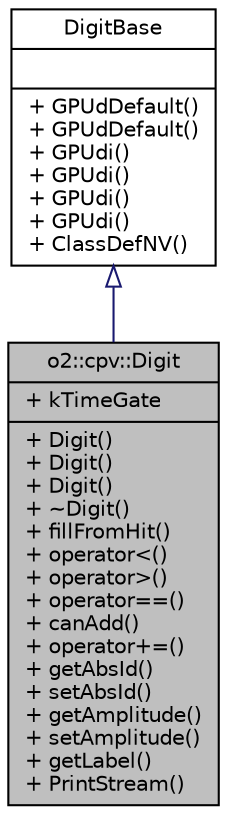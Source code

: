 digraph "o2::cpv::Digit"
{
 // INTERACTIVE_SVG=YES
  bgcolor="transparent";
  edge [fontname="Helvetica",fontsize="10",labelfontname="Helvetica",labelfontsize="10"];
  node [fontname="Helvetica",fontsize="10",shape=record];
  Node0 [label="{o2::cpv::Digit\n|+ kTimeGate\l|+ Digit()\l+ Digit()\l+ Digit()\l+ ~Digit()\l+ fillFromHit()\l+ operator\<()\l+ operator\>()\l+ operator==()\l+ canAdd()\l+ operator+=()\l+ getAbsId()\l+ setAbsId()\l+ getAmplitude()\l+ setAmplitude()\l+ getLabel()\l+ PrintStream()\l}",height=0.2,width=0.4,color="black", fillcolor="grey75", style="filled", fontcolor="black"];
  Node1 -> Node0 [dir="back",color="midnightblue",fontsize="10",style="solid",arrowtail="onormal",fontname="Helvetica"];
  Node1 [label="{DigitBase\n||+ GPUdDefault()\l+ GPUdDefault()\l+ GPUdi()\l+ GPUdi()\l+ GPUdi()\l+ GPUdi()\l+ ClassDefNV()\l}",height=0.2,width=0.4,color="black",URL="$d0/d94/classo2_1_1dataformats_1_1TimeStamp.html"];
}

